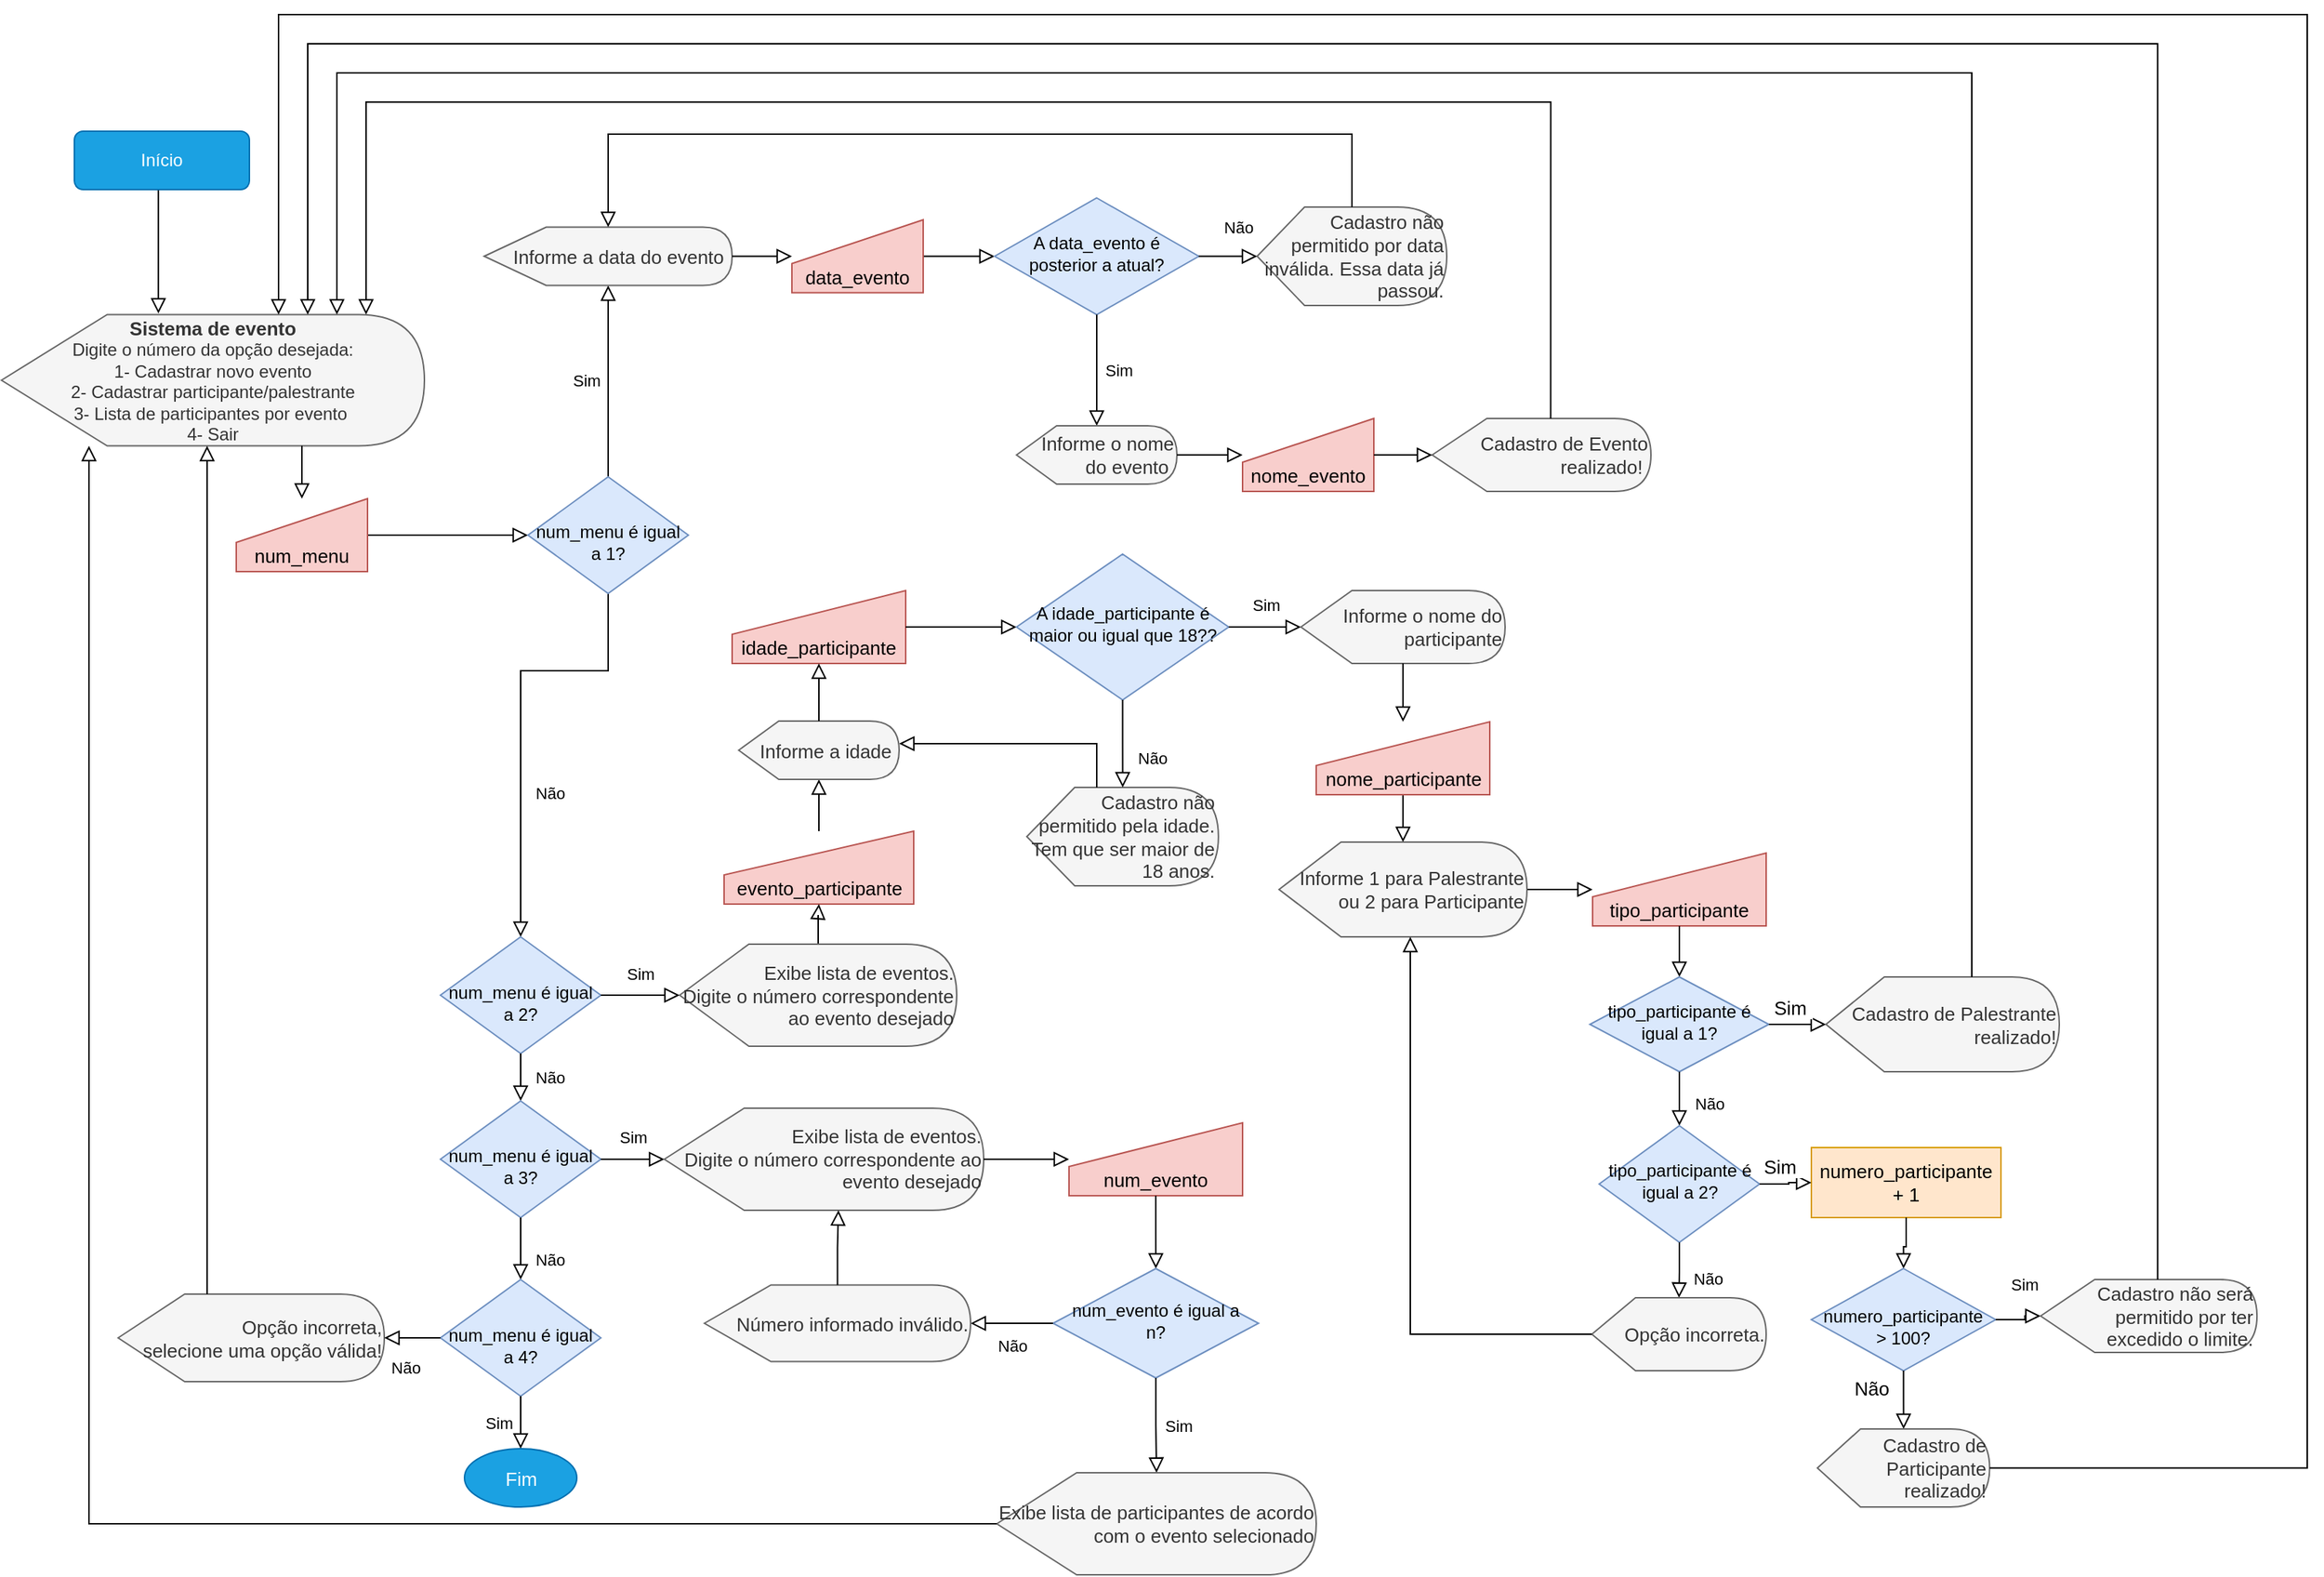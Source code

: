 <mxfile version="16.5.6" type="github">
  <diagram id="C5RBs43oDa-KdzZeNtuy" name="Page-1">
    <mxGraphModel dx="694" dy="360" grid="1" gridSize="10" guides="1" tooltips="1" connect="1" arrows="1" fold="1" page="1" pageScale="1" pageWidth="827" pageHeight="1169" math="0" shadow="0">
      <root>
        <mxCell id="WIyWlLk6GJQsqaUBKTNV-0" />
        <mxCell id="WIyWlLk6GJQsqaUBKTNV-1" parent="WIyWlLk6GJQsqaUBKTNV-0" />
        <mxCell id="WIyWlLk6GJQsqaUBKTNV-2" value="" style="rounded=0;html=1;jettySize=auto;orthogonalLoop=1;fontSize=11;endArrow=block;endFill=0;endSize=8;strokeWidth=1;shadow=0;labelBackgroundColor=none;edgeStyle=orthogonalEdgeStyle;entryX=0.371;entryY=-0.009;entryDx=0;entryDy=0;entryPerimeter=0;" parent="WIyWlLk6GJQsqaUBKTNV-1" source="WIyWlLk6GJQsqaUBKTNV-3" target="8050uvYozBo5ubYNL5DY-0" edge="1">
          <mxGeometry relative="1" as="geometry">
            <Array as="points">
              <mxPoint x="138" y="250" />
            </Array>
          </mxGeometry>
        </mxCell>
        <mxCell id="WIyWlLk6GJQsqaUBKTNV-3" value="Início" style="rounded=1;whiteSpace=wrap;html=1;fontSize=12;glass=0;strokeWidth=1;shadow=0;fillColor=#1ba1e2;strokeColor=#006EAF;fontColor=#ffffff;" parent="WIyWlLk6GJQsqaUBKTNV-1" vertex="1">
          <mxGeometry x="80" y="160" width="120" height="40" as="geometry" />
        </mxCell>
        <mxCell id="WIyWlLk6GJQsqaUBKTNV-4" value="" style="rounded=0;html=1;jettySize=auto;orthogonalLoop=1;fontSize=11;endArrow=block;endFill=0;endSize=8;strokeWidth=1;shadow=0;labelBackgroundColor=none;edgeStyle=orthogonalEdgeStyle;" parent="WIyWlLk6GJQsqaUBKTNV-1" source="8050uvYozBo5ubYNL5DY-3" target="WIyWlLk6GJQsqaUBKTNV-10" edge="1">
          <mxGeometry x="0.091" y="20" relative="1" as="geometry">
            <mxPoint as="offset" />
            <mxPoint x="531" y="642" as="sourcePoint" />
          </mxGeometry>
        </mxCell>
        <mxCell id="WIyWlLk6GJQsqaUBKTNV-8" value="Não" style="rounded=0;html=1;jettySize=auto;orthogonalLoop=1;fontSize=11;endArrow=block;endFill=0;endSize=8;strokeWidth=1;shadow=0;labelBackgroundColor=none;edgeStyle=orthogonalEdgeStyle;" parent="WIyWlLk6GJQsqaUBKTNV-1" source="WIyWlLk6GJQsqaUBKTNV-10" target="8050uvYozBo5ubYNL5DY-8" edge="1">
          <mxGeometry x="0.333" y="20" relative="1" as="geometry">
            <mxPoint as="offset" />
            <mxPoint x="379" y="562" as="targetPoint" />
            <Array as="points">
              <mxPoint x="446" y="530" />
              <mxPoint x="386" y="530" />
            </Array>
          </mxGeometry>
        </mxCell>
        <mxCell id="WIyWlLk6GJQsqaUBKTNV-9" value="Sim" style="edgeStyle=orthogonalEdgeStyle;rounded=0;html=1;jettySize=auto;orthogonalLoop=1;fontSize=11;endArrow=block;endFill=0;endSize=8;strokeWidth=1;shadow=0;labelBackgroundColor=none;" parent="WIyWlLk6GJQsqaUBKTNV-1" source="WIyWlLk6GJQsqaUBKTNV-10" target="8050uvYozBo5ubYNL5DY-7" edge="1">
          <mxGeometry x="0.008" y="15" relative="1" as="geometry">
            <mxPoint as="offset" />
            <mxPoint x="541" y="362" as="targetPoint" />
          </mxGeometry>
        </mxCell>
        <mxCell id="WIyWlLk6GJQsqaUBKTNV-10" value="&lt;br&gt;num_menu é igual a 1?" style="rhombus;whiteSpace=wrap;html=1;shadow=0;fontFamily=Helvetica;fontSize=12;align=center;strokeWidth=1;spacing=6;spacingTop=-4;fillColor=#dae8fc;strokeColor=#6c8ebf;verticalAlign=middle;" parent="WIyWlLk6GJQsqaUBKTNV-1" vertex="1">
          <mxGeometry x="391" y="397" width="110" height="80" as="geometry" />
        </mxCell>
        <mxCell id="8050uvYozBo5ubYNL5DY-0" value="&lt;b&gt;&lt;font style=&quot;font-size: 13px&quot;&gt;Sistema de evento&lt;/font&gt;&lt;/b&gt;&lt;br&gt;Digite o número da opção desejada:&lt;br&gt;1- Cadastrar novo evento&lt;br&gt;2- Cadastrar participante/palestrante&lt;br&gt;3- Lista de participantes por evento&amp;nbsp;&lt;br&gt;4- Sair" style="shape=display;whiteSpace=wrap;html=1;align=center;fillColor=#f5f5f5;fontColor=#333333;strokeColor=#666666;" vertex="1" parent="WIyWlLk6GJQsqaUBKTNV-1">
          <mxGeometry x="30" y="285.75" width="290" height="90" as="geometry" />
        </mxCell>
        <mxCell id="8050uvYozBo5ubYNL5DY-3" value="num_menu" style="shape=manualInput;whiteSpace=wrap;html=1;fontSize=13;verticalAlign=bottom;fillColor=#f8cecc;strokeColor=#b85450;" vertex="1" parent="WIyWlLk6GJQsqaUBKTNV-1">
          <mxGeometry x="191" y="412" width="90" height="50" as="geometry" />
        </mxCell>
        <mxCell id="8050uvYozBo5ubYNL5DY-5" value="" style="rounded=0;html=1;jettySize=auto;orthogonalLoop=1;fontSize=11;endArrow=block;endFill=0;endSize=8;strokeWidth=1;shadow=0;labelBackgroundColor=none;edgeStyle=orthogonalEdgeStyle;" edge="1" parent="WIyWlLk6GJQsqaUBKTNV-1" source="8050uvYozBo5ubYNL5DY-0" target="8050uvYozBo5ubYNL5DY-3">
          <mxGeometry relative="1" as="geometry">
            <mxPoint x="348.5" y="242" as="sourcePoint" />
            <mxPoint x="348.5" y="282" as="targetPoint" />
            <Array as="points">
              <mxPoint x="236" y="396" />
              <mxPoint x="236" y="396" />
            </Array>
          </mxGeometry>
        </mxCell>
        <mxCell id="8050uvYozBo5ubYNL5DY-7" value="Informe a data do evento&amp;nbsp;" style="shape=display;whiteSpace=wrap;html=1;fontSize=13;align=right;fillColor=#f5f5f5;fontColor=#333333;strokeColor=#666666;" vertex="1" parent="WIyWlLk6GJQsqaUBKTNV-1">
          <mxGeometry x="361" y="225.75" width="170" height="40" as="geometry" />
        </mxCell>
        <mxCell id="8050uvYozBo5ubYNL5DY-8" value="&lt;br&gt;num_menu é igual a 2?" style="rhombus;whiteSpace=wrap;html=1;shadow=0;fontFamily=Helvetica;fontSize=12;align=center;strokeWidth=1;spacing=6;spacingTop=-4;fillColor=#dae8fc;strokeColor=#6c8ebf;verticalAlign=middle;" vertex="1" parent="WIyWlLk6GJQsqaUBKTNV-1">
          <mxGeometry x="331" y="712.5" width="110" height="80" as="geometry" />
        </mxCell>
        <mxCell id="8050uvYozBo5ubYNL5DY-9" value="&lt;br&gt;" style="edgeStyle=orthogonalEdgeStyle;rounded=0;html=1;jettySize=auto;orthogonalLoop=1;fontSize=11;endArrow=block;endFill=0;endSize=8;strokeWidth=1;shadow=0;labelBackgroundColor=none;" edge="1" parent="WIyWlLk6GJQsqaUBKTNV-1" target="8050uvYozBo5ubYNL5DY-10" source="8050uvYozBo5ubYNL5DY-97">
          <mxGeometry x="0.008" y="15" relative="1" as="geometry">
            <mxPoint as="offset" />
            <mxPoint x="451" y="765" as="sourcePoint" />
            <mxPoint x="568.5" y="672" as="targetPoint" />
          </mxGeometry>
        </mxCell>
        <mxCell id="8050uvYozBo5ubYNL5DY-10" value="Informe a idade&amp;nbsp;" style="shape=display;whiteSpace=wrap;html=1;fontSize=13;align=right;fillColor=#f5f5f5;fontColor=#333333;strokeColor=#666666;" vertex="1" parent="WIyWlLk6GJQsqaUBKTNV-1">
          <mxGeometry x="535.5" y="564.5" width="110" height="40" as="geometry" />
        </mxCell>
        <mxCell id="8050uvYozBo5ubYNL5DY-11" value="Não" style="rounded=0;html=1;jettySize=auto;orthogonalLoop=1;fontSize=11;endArrow=block;endFill=0;endSize=8;strokeWidth=1;shadow=0;labelBackgroundColor=none;edgeStyle=orthogonalEdgeStyle;" edge="1" parent="WIyWlLk6GJQsqaUBKTNV-1" target="8050uvYozBo5ubYNL5DY-12" source="8050uvYozBo5ubYNL5DY-8">
          <mxGeometry x="0.333" y="20" relative="1" as="geometry">
            <mxPoint as="offset" />
            <mxPoint x="378.5" y="642" as="sourcePoint" />
            <mxPoint x="379" y="712" as="targetPoint" />
          </mxGeometry>
        </mxCell>
        <mxCell id="8050uvYozBo5ubYNL5DY-12" value="&lt;br&gt;num_menu é igual a 3?" style="rhombus;whiteSpace=wrap;html=1;shadow=0;fontFamily=Helvetica;fontSize=12;align=center;strokeWidth=1;spacing=6;spacingTop=-4;fillColor=#dae8fc;strokeColor=#6c8ebf;verticalAlign=middle;" vertex="1" parent="WIyWlLk6GJQsqaUBKTNV-1">
          <mxGeometry x="331" y="825" width="110" height="80" as="geometry" />
        </mxCell>
        <mxCell id="8050uvYozBo5ubYNL5DY-13" value="Sim" style="edgeStyle=orthogonalEdgeStyle;rounded=0;html=1;jettySize=auto;orthogonalLoop=1;fontSize=11;endArrow=block;endFill=0;endSize=8;strokeWidth=1;shadow=0;labelBackgroundColor=none;" edge="1" parent="WIyWlLk6GJQsqaUBKTNV-1" target="8050uvYozBo5ubYNL5DY-14" source="8050uvYozBo5ubYNL5DY-12">
          <mxGeometry x="0.008" y="15" relative="1" as="geometry">
            <mxPoint as="offset" />
            <mxPoint x="433.5" y="752" as="sourcePoint" />
            <mxPoint x="568.5" y="822" as="targetPoint" />
          </mxGeometry>
        </mxCell>
        <mxCell id="8050uvYozBo5ubYNL5DY-14" value="Exibe lista de eventos.&lt;br&gt;Digite o número correspondente ao evento desejado" style="shape=display;whiteSpace=wrap;html=1;fontSize=13;align=right;fillColor=#f5f5f5;fontColor=#333333;strokeColor=#666666;" vertex="1" parent="WIyWlLk6GJQsqaUBKTNV-1">
          <mxGeometry x="484.5" y="830" width="219" height="70" as="geometry" />
        </mxCell>
        <mxCell id="8050uvYozBo5ubYNL5DY-16" value="Não" style="rounded=0;html=1;jettySize=auto;orthogonalLoop=1;fontSize=11;endArrow=block;endFill=0;endSize=8;strokeWidth=1;shadow=0;labelBackgroundColor=none;edgeStyle=orthogonalEdgeStyle;" edge="1" parent="WIyWlLk6GJQsqaUBKTNV-1" target="8050uvYozBo5ubYNL5DY-17" source="8050uvYozBo5ubYNL5DY-12">
          <mxGeometry x="0.333" y="20" relative="1" as="geometry">
            <mxPoint as="offset" />
            <mxPoint x="378.5" y="792" as="sourcePoint" />
            <mxPoint x="379" y="862" as="targetPoint" />
          </mxGeometry>
        </mxCell>
        <mxCell id="8050uvYozBo5ubYNL5DY-17" value="&lt;br&gt;num_menu é igual a 4?" style="rhombus;whiteSpace=wrap;html=1;shadow=0;fontFamily=Helvetica;fontSize=12;align=center;strokeWidth=1;spacing=6;spacingTop=-4;fillColor=#dae8fc;strokeColor=#6c8ebf;verticalAlign=middle;" vertex="1" parent="WIyWlLk6GJQsqaUBKTNV-1">
          <mxGeometry x="331" y="947.5" width="110" height="80" as="geometry" />
        </mxCell>
        <mxCell id="8050uvYozBo5ubYNL5DY-18" value="Opção incorreta, &lt;br&gt;selecione uma opção válida!" style="shape=display;whiteSpace=wrap;html=1;fontSize=13;align=right;verticalAlign=middle;fillColor=#f5f5f5;strokeColor=#666666;fontColor=#333333;" vertex="1" parent="WIyWlLk6GJQsqaUBKTNV-1">
          <mxGeometry x="110" y="957.5" width="182.5" height="60" as="geometry" />
        </mxCell>
        <mxCell id="8050uvYozBo5ubYNL5DY-19" value="Não" style="rounded=0;html=1;jettySize=auto;orthogonalLoop=1;fontSize=11;endArrow=block;endFill=0;endSize=8;strokeWidth=1;shadow=0;labelBackgroundColor=none;edgeStyle=orthogonalEdgeStyle;" edge="1" parent="WIyWlLk6GJQsqaUBKTNV-1" source="8050uvYozBo5ubYNL5DY-17" target="8050uvYozBo5ubYNL5DY-18">
          <mxGeometry x="0.333" y="20" relative="1" as="geometry">
            <mxPoint as="offset" />
            <mxPoint x="388.5" y="802" as="sourcePoint" />
            <mxPoint x="388.5" y="872" as="targetPoint" />
          </mxGeometry>
        </mxCell>
        <mxCell id="8050uvYozBo5ubYNL5DY-20" value="" style="rounded=0;html=1;jettySize=auto;orthogonalLoop=1;fontSize=11;endArrow=block;endFill=0;endSize=8;strokeWidth=1;shadow=0;labelBackgroundColor=none;edgeStyle=orthogonalEdgeStyle;" edge="1" parent="WIyWlLk6GJQsqaUBKTNV-1" source="8050uvYozBo5ubYNL5DY-18" target="8050uvYozBo5ubYNL5DY-0">
          <mxGeometry relative="1" as="geometry">
            <mxPoint x="273.48" y="467" as="sourcePoint" />
            <mxPoint x="226.04" y="532" as="targetPoint" />
            <Array as="points">
              <mxPoint x="171" y="930" />
              <mxPoint x="171" y="930" />
            </Array>
          </mxGeometry>
        </mxCell>
        <mxCell id="8050uvYozBo5ubYNL5DY-21" value="Sim" style="edgeStyle=orthogonalEdgeStyle;rounded=0;html=1;jettySize=auto;orthogonalLoop=1;fontSize=11;endArrow=block;endFill=0;endSize=8;strokeWidth=1;shadow=0;labelBackgroundColor=none;" edge="1" parent="WIyWlLk6GJQsqaUBKTNV-1" source="8050uvYozBo5ubYNL5DY-17" target="8050uvYozBo5ubYNL5DY-15">
          <mxGeometry x="0.008" y="15" relative="1" as="geometry">
            <mxPoint as="offset" />
            <mxPoint x="443.5" y="762" as="sourcePoint" />
            <mxPoint x="551" y="817.04" as="targetPoint" />
          </mxGeometry>
        </mxCell>
        <mxCell id="8050uvYozBo5ubYNL5DY-22" value="" style="rounded=0;html=1;jettySize=auto;orthogonalLoop=1;fontSize=11;endArrow=block;endFill=0;endSize=8;strokeWidth=1;shadow=0;labelBackgroundColor=none;edgeStyle=orthogonalEdgeStyle;" edge="1" parent="WIyWlLk6GJQsqaUBKTNV-1" source="8050uvYozBo5ubYNL5DY-24" target="8050uvYozBo5ubYNL5DY-23">
          <mxGeometry x="0.091" y="20" relative="1" as="geometry">
            <mxPoint as="offset" />
            <mxPoint x="1039.5" y="402" as="sourcePoint" />
          </mxGeometry>
        </mxCell>
        <mxCell id="8050uvYozBo5ubYNL5DY-23" value="A data_evento é posterior a atual?" style="rhombus;whiteSpace=wrap;html=1;shadow=0;fontFamily=Helvetica;fontSize=12;align=center;strokeWidth=1;spacing=6;spacingTop=-4;fillColor=#dae8fc;strokeColor=#6c8ebf;verticalAlign=middle;" vertex="1" parent="WIyWlLk6GJQsqaUBKTNV-1">
          <mxGeometry x="711" y="205.75" width="140" height="80" as="geometry" />
        </mxCell>
        <mxCell id="8050uvYozBo5ubYNL5DY-24" value="data_evento" style="shape=manualInput;whiteSpace=wrap;html=1;fontSize=13;verticalAlign=bottom;fillColor=#f8cecc;strokeColor=#b85450;" vertex="1" parent="WIyWlLk6GJQsqaUBKTNV-1">
          <mxGeometry x="572" y="220.75" width="90" height="50" as="geometry" />
        </mxCell>
        <mxCell id="8050uvYozBo5ubYNL5DY-25" value="" style="rounded=0;html=1;jettySize=auto;orthogonalLoop=1;fontSize=11;endArrow=block;endFill=0;endSize=8;strokeWidth=1;shadow=0;labelBackgroundColor=none;edgeStyle=orthogonalEdgeStyle;" edge="1" parent="WIyWlLk6GJQsqaUBKTNV-1" target="8050uvYozBo5ubYNL5DY-24" source="8050uvYozBo5ubYNL5DY-7">
          <mxGeometry relative="1" as="geometry">
            <mxPoint x="621" y="227" as="sourcePoint" />
            <mxPoint x="857" y="42" as="targetPoint" />
          </mxGeometry>
        </mxCell>
        <mxCell id="8050uvYozBo5ubYNL5DY-28" value="Cadastro não permitido por data inválida. Essa data já passou." style="shape=display;whiteSpace=wrap;html=1;fontSize=13;align=right;fillColor=#f5f5f5;fontColor=#333333;strokeColor=#666666;" vertex="1" parent="WIyWlLk6GJQsqaUBKTNV-1">
          <mxGeometry x="891" y="212" width="130" height="67.5" as="geometry" />
        </mxCell>
        <mxCell id="8050uvYozBo5ubYNL5DY-29" value="Não" style="rounded=0;html=1;jettySize=auto;orthogonalLoop=1;fontSize=11;endArrow=block;endFill=0;endSize=8;strokeWidth=1;shadow=0;labelBackgroundColor=none;edgeStyle=orthogonalEdgeStyle;" edge="1" parent="WIyWlLk6GJQsqaUBKTNV-1" source="8050uvYozBo5ubYNL5DY-23" target="8050uvYozBo5ubYNL5DY-28">
          <mxGeometry x="0.333" y="20" relative="1" as="geometry">
            <mxPoint as="offset" />
            <mxPoint x="679.5" y="287" as="sourcePoint" />
            <mxPoint x="679.5" y="357" as="targetPoint" />
          </mxGeometry>
        </mxCell>
        <mxCell id="8050uvYozBo5ubYNL5DY-30" value="" style="rounded=0;html=1;jettySize=auto;orthogonalLoop=1;fontSize=11;endArrow=block;endFill=0;endSize=8;strokeWidth=1;shadow=0;labelBackgroundColor=none;edgeStyle=orthogonalEdgeStyle;" edge="1" parent="WIyWlLk6GJQsqaUBKTNV-1" source="8050uvYozBo5ubYNL5DY-28" target="8050uvYozBo5ubYNL5DY-7">
          <mxGeometry x="0.091" y="20" relative="1" as="geometry">
            <mxPoint as="offset" />
            <mxPoint x="651" y="237" as="sourcePoint" />
            <mxPoint x="701" y="237" as="targetPoint" />
            <Array as="points">
              <mxPoint x="956" y="162" />
              <mxPoint x="446" y="162" />
            </Array>
          </mxGeometry>
        </mxCell>
        <mxCell id="8050uvYozBo5ubYNL5DY-31" value="Sim" style="edgeStyle=orthogonalEdgeStyle;rounded=0;html=1;jettySize=auto;orthogonalLoop=1;fontSize=11;endArrow=block;endFill=0;endSize=8;strokeWidth=1;shadow=0;labelBackgroundColor=none;" edge="1" parent="WIyWlLk6GJQsqaUBKTNV-1" target="8050uvYozBo5ubYNL5DY-32" source="8050uvYozBo5ubYNL5DY-23">
          <mxGeometry x="0.008" y="15" relative="1" as="geometry">
            <mxPoint as="offset" />
            <mxPoint x="601" y="332" as="sourcePoint" />
            <mxPoint x="706" y="402" as="targetPoint" />
          </mxGeometry>
        </mxCell>
        <mxCell id="8050uvYozBo5ubYNL5DY-32" value="Informe o nome do evento&amp;nbsp;" style="shape=display;whiteSpace=wrap;html=1;fontSize=13;align=right;fillColor=#f5f5f5;fontColor=#333333;strokeColor=#666666;" vertex="1" parent="WIyWlLk6GJQsqaUBKTNV-1">
          <mxGeometry x="726" y="362" width="110" height="40" as="geometry" />
        </mxCell>
        <mxCell id="8050uvYozBo5ubYNL5DY-33" value="nome_evento" style="shape=manualInput;whiteSpace=wrap;html=1;fontSize=13;verticalAlign=bottom;fillColor=#f8cecc;strokeColor=#b85450;" vertex="1" parent="WIyWlLk6GJQsqaUBKTNV-1">
          <mxGeometry x="881" y="357" width="90" height="50" as="geometry" />
        </mxCell>
        <mxCell id="8050uvYozBo5ubYNL5DY-34" value="" style="rounded=0;html=1;jettySize=auto;orthogonalLoop=1;fontSize=11;endArrow=block;endFill=0;endSize=8;strokeWidth=1;shadow=0;labelBackgroundColor=none;edgeStyle=orthogonalEdgeStyle;" edge="1" parent="WIyWlLk6GJQsqaUBKTNV-1" target="8050uvYozBo5ubYNL5DY-33" source="8050uvYozBo5ubYNL5DY-32">
          <mxGeometry relative="1" as="geometry">
            <mxPoint x="816" y="332" as="sourcePoint" />
            <mxPoint x="1179.5" y="147" as="targetPoint" />
          </mxGeometry>
        </mxCell>
        <mxCell id="8050uvYozBo5ubYNL5DY-35" value="Cadastro de Evento realizado!&amp;nbsp;" style="shape=display;whiteSpace=wrap;html=1;fontSize=13;align=right;fillColor=#f5f5f5;fontColor=#333333;strokeColor=#666666;" vertex="1" parent="WIyWlLk6GJQsqaUBKTNV-1">
          <mxGeometry x="1011" y="357" width="150" height="50" as="geometry" />
        </mxCell>
        <mxCell id="8050uvYozBo5ubYNL5DY-36" value="" style="rounded=0;html=1;jettySize=auto;orthogonalLoop=1;fontSize=11;endArrow=block;endFill=0;endSize=8;strokeWidth=1;shadow=0;labelBackgroundColor=none;edgeStyle=orthogonalEdgeStyle;" edge="1" parent="WIyWlLk6GJQsqaUBKTNV-1" source="8050uvYozBo5ubYNL5DY-33" target="8050uvYozBo5ubYNL5DY-35">
          <mxGeometry relative="1" as="geometry">
            <mxPoint x="826" y="342" as="sourcePoint" />
            <mxPoint x="883.5" y="342" as="targetPoint" />
          </mxGeometry>
        </mxCell>
        <mxCell id="8050uvYozBo5ubYNL5DY-38" value="" style="rounded=0;html=1;jettySize=auto;orthogonalLoop=1;fontSize=11;endArrow=block;endFill=0;endSize=8;strokeWidth=1;shadow=0;labelBackgroundColor=none;edgeStyle=orthogonalEdgeStyle;exitX=0;exitY=0;exitDx=81.25;exitDy=0;exitPerimeter=0;" edge="1" parent="WIyWlLk6GJQsqaUBKTNV-1" source="8050uvYozBo5ubYNL5DY-35" target="8050uvYozBo5ubYNL5DY-0">
          <mxGeometry x="0.091" y="20" relative="1" as="geometry">
            <mxPoint as="offset" />
            <mxPoint x="966.04" y="203.25" as="sourcePoint" />
            <mxPoint x="419" y="217" as="targetPoint" />
            <Array as="points">
              <mxPoint x="1092" y="140" />
              <mxPoint x="280" y="140" />
            </Array>
          </mxGeometry>
        </mxCell>
        <mxCell id="8050uvYozBo5ubYNL5DY-39" value="idade_participante" style="shape=manualInput;whiteSpace=wrap;html=1;fontSize=13;verticalAlign=bottom;fillColor=#f8cecc;strokeColor=#b85450;" vertex="1" parent="WIyWlLk6GJQsqaUBKTNV-1">
          <mxGeometry x="531" y="475" width="119" height="50" as="geometry" />
        </mxCell>
        <mxCell id="8050uvYozBo5ubYNL5DY-40" value="" style="rounded=0;html=1;jettySize=auto;orthogonalLoop=1;fontSize=11;endArrow=block;endFill=0;endSize=8;strokeWidth=1;shadow=0;labelBackgroundColor=none;edgeStyle=orthogonalEdgeStyle;" edge="1" parent="WIyWlLk6GJQsqaUBKTNV-1" target="8050uvYozBo5ubYNL5DY-39" source="8050uvYozBo5ubYNL5DY-10">
          <mxGeometry relative="1" as="geometry">
            <mxPoint x="541" y="495" as="sourcePoint" />
            <mxPoint x="867" y="291.25" as="targetPoint" />
          </mxGeometry>
        </mxCell>
        <mxCell id="8050uvYozBo5ubYNL5DY-41" value="" style="rounded=0;html=1;jettySize=auto;orthogonalLoop=1;fontSize=11;endArrow=block;endFill=0;endSize=8;strokeWidth=1;shadow=0;labelBackgroundColor=none;edgeStyle=orthogonalEdgeStyle;" edge="1" parent="WIyWlLk6GJQsqaUBKTNV-1" target="8050uvYozBo5ubYNL5DY-42" source="8050uvYozBo5ubYNL5DY-39">
          <mxGeometry x="0.091" y="20" relative="1" as="geometry">
            <mxPoint as="offset" />
            <mxPoint x="676.5" y="502" as="sourcePoint" />
          </mxGeometry>
        </mxCell>
        <mxCell id="8050uvYozBo5ubYNL5DY-42" value="A idade_participante é maior ou igual que 18??" style="rhombus;whiteSpace=wrap;html=1;shadow=0;fontFamily=Helvetica;fontSize=12;align=center;strokeWidth=1;spacing=6;spacingTop=-4;fillColor=#dae8fc;strokeColor=#6c8ebf;verticalAlign=middle;" vertex="1" parent="WIyWlLk6GJQsqaUBKTNV-1">
          <mxGeometry x="726" y="450" width="145.5" height="100" as="geometry" />
        </mxCell>
        <mxCell id="8050uvYozBo5ubYNL5DY-43" value="Cadastro não permitido pela idade. Tem que ser maior de 18 anos." style="shape=display;whiteSpace=wrap;html=1;fontSize=13;align=right;fillColor=#f5f5f5;fontColor=#333333;strokeColor=#666666;" vertex="1" parent="WIyWlLk6GJQsqaUBKTNV-1">
          <mxGeometry x="733.06" y="610" width="131.38" height="67.5" as="geometry" />
        </mxCell>
        <mxCell id="8050uvYozBo5ubYNL5DY-44" value="Não" style="rounded=0;html=1;jettySize=auto;orthogonalLoop=1;fontSize=11;endArrow=block;endFill=0;endSize=8;strokeWidth=1;shadow=0;labelBackgroundColor=none;edgeStyle=orthogonalEdgeStyle;" edge="1" parent="WIyWlLk6GJQsqaUBKTNV-1" target="8050uvYozBo5ubYNL5DY-43" source="8050uvYozBo5ubYNL5DY-42">
          <mxGeometry x="0.333" y="20" relative="1" as="geometry">
            <mxPoint as="offset" />
            <mxPoint x="710.843" y="603.84" as="sourcePoint" />
            <mxPoint x="539.5" y="715" as="targetPoint" />
          </mxGeometry>
        </mxCell>
        <mxCell id="8050uvYozBo5ubYNL5DY-46" value="Sim" style="edgeStyle=orthogonalEdgeStyle;rounded=0;html=1;jettySize=auto;orthogonalLoop=1;fontSize=11;endArrow=block;endFill=0;endSize=8;strokeWidth=1;shadow=0;labelBackgroundColor=none;" edge="1" parent="WIyWlLk6GJQsqaUBKTNV-1" target="8050uvYozBo5ubYNL5DY-47" source="8050uvYozBo5ubYNL5DY-42">
          <mxGeometry x="0.008" y="15" relative="1" as="geometry">
            <mxPoint as="offset" />
            <mxPoint x="1026" y="450" as="sourcePoint" />
            <mxPoint x="951" y="566.25" as="targetPoint" />
          </mxGeometry>
        </mxCell>
        <mxCell id="8050uvYozBo5ubYNL5DY-47" value="Informe o nome do participante" style="shape=display;whiteSpace=wrap;html=1;fontSize=13;align=right;fillColor=#f5f5f5;fontColor=#333333;strokeColor=#666666;" vertex="1" parent="WIyWlLk6GJQsqaUBKTNV-1">
          <mxGeometry x="921" y="475" width="140" height="50" as="geometry" />
        </mxCell>
        <mxCell id="8050uvYozBo5ubYNL5DY-48" value="tipo_participante" style="shape=manualInput;whiteSpace=wrap;html=1;fontSize=13;verticalAlign=bottom;fillColor=#f8cecc;strokeColor=#b85450;" vertex="1" parent="WIyWlLk6GJQsqaUBKTNV-1">
          <mxGeometry x="1121" y="655" width="119" height="50" as="geometry" />
        </mxCell>
        <mxCell id="8050uvYozBo5ubYNL5DY-51" value="" style="rounded=0;html=1;jettySize=auto;orthogonalLoop=1;fontSize=11;endArrow=block;endFill=0;endSize=8;strokeWidth=1;shadow=0;labelBackgroundColor=none;edgeStyle=orthogonalEdgeStyle;" edge="1" parent="WIyWlLk6GJQsqaUBKTNV-1" source="8050uvYozBo5ubYNL5DY-59" target="8050uvYozBo5ubYNL5DY-48">
          <mxGeometry relative="1" as="geometry">
            <mxPoint x="627" y="580" as="sourcePoint" />
            <mxPoint x="627" y="535" as="targetPoint" />
          </mxGeometry>
        </mxCell>
        <mxCell id="8050uvYozBo5ubYNL5DY-52" value="numero_participante + 1" style="rounded=0;whiteSpace=wrap;html=1;fontSize=13;fillColor=#ffe6cc;strokeColor=#d79b00;" vertex="1" parent="WIyWlLk6GJQsqaUBKTNV-1">
          <mxGeometry x="1271" y="857" width="130" height="48" as="geometry" />
        </mxCell>
        <mxCell id="8050uvYozBo5ubYNL5DY-56" value="" style="rounded=0;html=1;jettySize=auto;orthogonalLoop=1;fontSize=11;endArrow=block;endFill=0;endSize=8;strokeWidth=1;shadow=0;labelBackgroundColor=none;edgeStyle=orthogonalEdgeStyle;" edge="1" parent="WIyWlLk6GJQsqaUBKTNV-1" target="8050uvYozBo5ubYNL5DY-57" source="8050uvYozBo5ubYNL5DY-48">
          <mxGeometry x="0.091" y="20" relative="1" as="geometry">
            <mxPoint as="offset" />
            <mxPoint x="908" y="695" as="sourcePoint" />
          </mxGeometry>
        </mxCell>
        <mxCell id="8050uvYozBo5ubYNL5DY-57" value="tipo_participante é igual a 1?" style="rhombus;whiteSpace=wrap;html=1;shadow=0;fontFamily=Helvetica;fontSize=12;align=center;strokeWidth=1;spacing=6;spacingTop=-4;fillColor=#dae8fc;strokeColor=#6c8ebf;verticalAlign=middle;" vertex="1" parent="WIyWlLk6GJQsqaUBKTNV-1">
          <mxGeometry x="1119.13" y="740" width="122.75" height="65" as="geometry" />
        </mxCell>
        <mxCell id="8050uvYozBo5ubYNL5DY-58" value="" style="edgeStyle=orthogonalEdgeStyle;rounded=0;html=1;jettySize=auto;orthogonalLoop=1;fontSize=11;endArrow=block;endFill=0;endSize=8;strokeWidth=1;shadow=0;labelBackgroundColor=none;" edge="1" parent="WIyWlLk6GJQsqaUBKTNV-1" target="8050uvYozBo5ubYNL5DY-59" source="8050uvYozBo5ubYNL5DY-60">
          <mxGeometry x="0.336" y="-20" relative="1" as="geometry">
            <mxPoint as="offset" />
            <mxPoint x="1111" y="560" as="sourcePoint" />
            <mxPoint x="1190.5" y="626.25" as="targetPoint" />
          </mxGeometry>
        </mxCell>
        <mxCell id="8050uvYozBo5ubYNL5DY-59" value="Informe 1 para Palestrante ou 2 para Participante" style="shape=display;whiteSpace=wrap;html=1;fontSize=13;align=right;fillColor=#f5f5f5;fontColor=#333333;strokeColor=#666666;" vertex="1" parent="WIyWlLk6GJQsqaUBKTNV-1">
          <mxGeometry x="906" y="647.5" width="170" height="65" as="geometry" />
        </mxCell>
        <mxCell id="8050uvYozBo5ubYNL5DY-60" value="nome_participante" style="shape=manualInput;whiteSpace=wrap;html=1;fontSize=13;verticalAlign=bottom;fillColor=#f8cecc;strokeColor=#b85450;" vertex="1" parent="WIyWlLk6GJQsqaUBKTNV-1">
          <mxGeometry x="931.5" y="565" width="119" height="50" as="geometry" />
        </mxCell>
        <mxCell id="8050uvYozBo5ubYNL5DY-61" value="" style="rounded=0;html=1;jettySize=auto;orthogonalLoop=1;fontSize=11;endArrow=block;endFill=0;endSize=8;strokeWidth=1;shadow=0;labelBackgroundColor=none;edgeStyle=orthogonalEdgeStyle;" edge="1" parent="WIyWlLk6GJQsqaUBKTNV-1" target="8050uvYozBo5ubYNL5DY-60" source="8050uvYozBo5ubYNL5DY-47">
          <mxGeometry relative="1" as="geometry">
            <mxPoint x="920.13" y="677.5" as="sourcePoint" />
            <mxPoint x="506.13" y="687.5" as="targetPoint" />
          </mxGeometry>
        </mxCell>
        <mxCell id="8050uvYozBo5ubYNL5DY-62" value="" style="rounded=0;html=1;jettySize=auto;orthogonalLoop=1;fontSize=11;endArrow=block;endFill=0;endSize=8;strokeWidth=1;shadow=0;labelBackgroundColor=none;edgeStyle=orthogonalEdgeStyle;" edge="1" parent="WIyWlLk6GJQsqaUBKTNV-1" source="8050uvYozBo5ubYNL5DY-57" target="8050uvYozBo5ubYNL5DY-77">
          <mxGeometry x="0.091" y="20" relative="1" as="geometry">
            <mxPoint as="offset" />
            <mxPoint x="1200.52" y="700" as="sourcePoint" />
            <mxPoint x="1431" y="780" as="targetPoint" />
          </mxGeometry>
        </mxCell>
        <mxCell id="8050uvYozBo5ubYNL5DY-63" value="Sim&amp;nbsp;" style="edgeLabel;html=1;align=center;verticalAlign=middle;resizable=0;points=[];fontSize=13;" vertex="1" connectable="0" parent="8050uvYozBo5ubYNL5DY-62">
          <mxGeometry x="0.082" y="2" relative="1" as="geometry">
            <mxPoint x="-4" y="-10" as="offset" />
          </mxGeometry>
        </mxCell>
        <mxCell id="8050uvYozBo5ubYNL5DY-64" value="Não" style="rounded=0;html=1;jettySize=auto;orthogonalLoop=1;fontSize=11;endArrow=block;endFill=0;endSize=8;strokeWidth=1;shadow=0;labelBackgroundColor=none;edgeStyle=orthogonalEdgeStyle;" edge="1" parent="WIyWlLk6GJQsqaUBKTNV-1" target="8050uvYozBo5ubYNL5DY-65" source="8050uvYozBo5ubYNL5DY-57">
          <mxGeometry x="0.333" y="20" relative="1" as="geometry">
            <mxPoint as="offset" />
            <mxPoint x="876" y="775" as="sourcePoint" />
            <mxPoint x="809" y="857" as="targetPoint" />
          </mxGeometry>
        </mxCell>
        <mxCell id="8050uvYozBo5ubYNL5DY-65" value="tipo_participante é igual a 2?" style="rhombus;whiteSpace=wrap;html=1;shadow=0;fontFamily=Helvetica;fontSize=12;align=center;strokeWidth=1;spacing=6;spacingTop=-4;fillColor=#dae8fc;strokeColor=#6c8ebf;verticalAlign=middle;" vertex="1" parent="WIyWlLk6GJQsqaUBKTNV-1">
          <mxGeometry x="1125.5" y="842" width="110" height="80" as="geometry" />
        </mxCell>
        <mxCell id="8050uvYozBo5ubYNL5DY-68" value="Não" style="rounded=0;html=1;jettySize=auto;orthogonalLoop=1;fontSize=11;endArrow=block;endFill=0;endSize=8;strokeWidth=1;shadow=0;labelBackgroundColor=none;edgeStyle=orthogonalEdgeStyle;" edge="1" parent="WIyWlLk6GJQsqaUBKTNV-1" target="8050uvYozBo5ubYNL5DY-70" source="8050uvYozBo5ubYNL5DY-65">
          <mxGeometry x="0.333" y="20" relative="1" as="geometry">
            <mxPoint as="offset" />
            <mxPoint x="1011" y="1009.997" as="sourcePoint" />
            <mxPoint x="1011" y="1040" as="targetPoint" />
          </mxGeometry>
        </mxCell>
        <mxCell id="8050uvYozBo5ubYNL5DY-70" value="Opção incorreta." style="shape=display;whiteSpace=wrap;html=1;fontSize=13;align=right;fillColor=#f5f5f5;fontColor=#333333;strokeColor=#666666;" vertex="1" parent="WIyWlLk6GJQsqaUBKTNV-1">
          <mxGeometry x="1120.5" y="960" width="119.5" height="50" as="geometry" />
        </mxCell>
        <mxCell id="8050uvYozBo5ubYNL5DY-71" value="" style="rounded=0;html=1;jettySize=auto;orthogonalLoop=1;fontSize=11;endArrow=block;endFill=0;endSize=8;strokeWidth=1;shadow=0;labelBackgroundColor=none;edgeStyle=orthogonalEdgeStyle;entryX=0;entryY=0;entryDx=90;entryDy=65;entryPerimeter=0;" edge="1" parent="WIyWlLk6GJQsqaUBKTNV-1" source="8050uvYozBo5ubYNL5DY-70" target="8050uvYozBo5ubYNL5DY-59">
          <mxGeometry relative="1" as="geometry">
            <mxPoint x="1106" y="690" as="sourcePoint" />
            <mxPoint x="1151" y="690" as="targetPoint" />
            <Array as="points">
              <mxPoint x="996" y="985" />
            </Array>
          </mxGeometry>
        </mxCell>
        <mxCell id="8050uvYozBo5ubYNL5DY-73" value="" style="rounded=0;html=1;jettySize=auto;orthogonalLoop=1;fontSize=11;endArrow=block;endFill=0;endSize=8;strokeWidth=1;shadow=0;labelBackgroundColor=none;edgeStyle=orthogonalEdgeStyle;" edge="1" parent="WIyWlLk6GJQsqaUBKTNV-1" source="8050uvYozBo5ubYNL5DY-65" target="8050uvYozBo5ubYNL5DY-52">
          <mxGeometry x="0.091" y="20" relative="1" as="geometry">
            <mxPoint as="offset" />
            <mxPoint x="1272.88" y="873.5" as="sourcePoint" />
            <mxPoint x="1322" y="873.5" as="targetPoint" />
          </mxGeometry>
        </mxCell>
        <mxCell id="8050uvYozBo5ubYNL5DY-74" value="Sim&amp;nbsp;" style="edgeLabel;html=1;align=center;verticalAlign=middle;resizable=0;points=[];fontSize=13;" vertex="1" connectable="0" parent="8050uvYozBo5ubYNL5DY-73">
          <mxGeometry x="0.082" y="2" relative="1" as="geometry">
            <mxPoint x="-4" y="-10" as="offset" />
          </mxGeometry>
        </mxCell>
        <mxCell id="8050uvYozBo5ubYNL5DY-77" value="Cadastro de Palestrante realizado!" style="shape=display;whiteSpace=wrap;html=1;fontSize=13;align=right;fillColor=#f5f5f5;fontColor=#333333;strokeColor=#666666;" vertex="1" parent="WIyWlLk6GJQsqaUBKTNV-1">
          <mxGeometry x="1281" y="740" width="160" height="65" as="geometry" />
        </mxCell>
        <mxCell id="8050uvYozBo5ubYNL5DY-78" value="" style="rounded=0;html=1;jettySize=auto;orthogonalLoop=1;fontSize=11;endArrow=block;endFill=0;endSize=8;strokeWidth=1;shadow=0;labelBackgroundColor=none;edgeStyle=orthogonalEdgeStyle;" edge="1" parent="WIyWlLk6GJQsqaUBKTNV-1" source="8050uvYozBo5ubYNL5DY-77" target="8050uvYozBo5ubYNL5DY-0">
          <mxGeometry x="0.091" y="20" relative="1" as="geometry">
            <mxPoint as="offset" />
            <mxPoint x="1102.25" y="337" as="sourcePoint" />
            <mxPoint x="351" y="252" as="targetPoint" />
            <Array as="points">
              <mxPoint x="1381" y="120" />
              <mxPoint x="260" y="120" />
            </Array>
          </mxGeometry>
        </mxCell>
        <mxCell id="8050uvYozBo5ubYNL5DY-81" value="" style="rounded=0;html=1;jettySize=auto;orthogonalLoop=1;fontSize=11;endArrow=block;endFill=0;endSize=8;strokeWidth=1;shadow=0;labelBackgroundColor=none;edgeStyle=orthogonalEdgeStyle;" edge="1" parent="WIyWlLk6GJQsqaUBKTNV-1" target="8050uvYozBo5ubYNL5DY-82" source="8050uvYozBo5ubYNL5DY-52">
          <mxGeometry x="0.091" y="20" relative="1" as="geometry">
            <mxPoint as="offset" />
            <mxPoint x="1572.39" y="800" as="sourcePoint" />
          </mxGeometry>
        </mxCell>
        <mxCell id="8050uvYozBo5ubYNL5DY-82" value="&lt;br&gt;numero_participante &amp;gt; 100?" style="rhombus;whiteSpace=wrap;html=1;shadow=0;fontFamily=Helvetica;fontSize=12;align=center;strokeWidth=1;spacing=6;spacingTop=-4;fillColor=#dae8fc;strokeColor=#6c8ebf;verticalAlign=middle;" vertex="1" parent="WIyWlLk6GJQsqaUBKTNV-1">
          <mxGeometry x="1271" y="940" width="126.38" height="70" as="geometry" />
        </mxCell>
        <mxCell id="8050uvYozBo5ubYNL5DY-83" value="Sim" style="rounded=0;html=1;jettySize=auto;orthogonalLoop=1;fontSize=11;endArrow=block;endFill=0;endSize=8;strokeWidth=1;shadow=0;labelBackgroundColor=none;edgeStyle=orthogonalEdgeStyle;" edge="1" parent="WIyWlLk6GJQsqaUBKTNV-1" target="8050uvYozBo5ubYNL5DY-84" source="8050uvYozBo5ubYNL5DY-82">
          <mxGeometry x="0.355" y="22" relative="1" as="geometry">
            <mxPoint as="offset" />
            <mxPoint x="1571" y="889.996" as="sourcePoint" />
            <mxPoint x="1480.06" y="973.54" as="targetPoint" />
          </mxGeometry>
        </mxCell>
        <mxCell id="8050uvYozBo5ubYNL5DY-84" value="Cadastro não será permitido por ter excedido o limite." style="shape=display;whiteSpace=wrap;html=1;fontSize=13;align=right;fillColor=#f5f5f5;fontColor=#333333;strokeColor=#666666;" vertex="1" parent="WIyWlLk6GJQsqaUBKTNV-1">
          <mxGeometry x="1428.19" y="947.5" width="148.37" height="50" as="geometry" />
        </mxCell>
        <mxCell id="8050uvYozBo5ubYNL5DY-85" value="" style="rounded=0;html=1;jettySize=auto;orthogonalLoop=1;fontSize=11;endArrow=block;endFill=0;endSize=8;strokeWidth=1;shadow=0;labelBackgroundColor=none;edgeStyle=orthogonalEdgeStyle;" edge="1" parent="WIyWlLk6GJQsqaUBKTNV-1" target="8050uvYozBo5ubYNL5DY-87" source="8050uvYozBo5ubYNL5DY-82">
          <mxGeometry x="0.091" y="20" relative="1" as="geometry">
            <mxPoint as="offset" />
            <mxPoint x="1563.752" y="884.48" as="sourcePoint" />
            <mxPoint x="1752.91" y="892" as="targetPoint" />
            <Array as="points" />
          </mxGeometry>
        </mxCell>
        <mxCell id="8050uvYozBo5ubYNL5DY-86" value="Não" style="edgeLabel;html=1;align=center;verticalAlign=middle;resizable=0;points=[];fontSize=13;" vertex="1" connectable="0" parent="8050uvYozBo5ubYNL5DY-85">
          <mxGeometry x="0.082" y="2" relative="1" as="geometry">
            <mxPoint x="-25" y="-10" as="offset" />
          </mxGeometry>
        </mxCell>
        <mxCell id="8050uvYozBo5ubYNL5DY-87" value="Cadastro de Participante realizado!" style="shape=display;whiteSpace=wrap;html=1;fontSize=13;align=right;fillColor=#f5f5f5;fontColor=#333333;strokeColor=#666666;" vertex="1" parent="WIyWlLk6GJQsqaUBKTNV-1">
          <mxGeometry x="1275.15" y="1050" width="118.09" height="53.5" as="geometry" />
        </mxCell>
        <mxCell id="8050uvYozBo5ubYNL5DY-88" value="" style="rounded=0;html=1;jettySize=auto;orthogonalLoop=1;fontSize=11;endArrow=block;endFill=0;endSize=8;strokeWidth=1;shadow=0;labelBackgroundColor=none;edgeStyle=orthogonalEdgeStyle;exitX=0;exitY=0;exitDx=80.231;exitDy=0;exitPerimeter=0;" edge="1" parent="WIyWlLk6GJQsqaUBKTNV-1" source="8050uvYozBo5ubYNL5DY-84" target="8050uvYozBo5ubYNL5DY-0">
          <mxGeometry x="0.091" y="20" relative="1" as="geometry">
            <mxPoint as="offset" />
            <mxPoint x="1366" y="750" as="sourcePoint" />
            <mxPoint x="316" y="282" as="targetPoint" />
            <Array as="points">
              <mxPoint x="1508" y="100" />
              <mxPoint x="240" y="100" />
            </Array>
          </mxGeometry>
        </mxCell>
        <mxCell id="8050uvYozBo5ubYNL5DY-89" value="" style="rounded=0;html=1;jettySize=auto;orthogonalLoop=1;fontSize=11;endArrow=block;endFill=0;endSize=8;strokeWidth=1;shadow=0;labelBackgroundColor=none;edgeStyle=orthogonalEdgeStyle;" edge="1" parent="WIyWlLk6GJQsqaUBKTNV-1" source="8050uvYozBo5ubYNL5DY-87" target="8050uvYozBo5ubYNL5DY-0">
          <mxGeometry x="0.091" y="20" relative="1" as="geometry">
            <mxPoint as="offset" />
            <mxPoint x="1342" y="760" as="sourcePoint" />
            <mxPoint x="292" y="272" as="targetPoint" />
            <Array as="points">
              <mxPoint x="1611" y="1077" />
              <mxPoint x="1611" y="80" />
              <mxPoint x="220" y="80" />
            </Array>
          </mxGeometry>
        </mxCell>
        <mxCell id="8050uvYozBo5ubYNL5DY-90" value="num_evento" style="shape=manualInput;whiteSpace=wrap;html=1;fontSize=13;verticalAlign=bottom;fillColor=#f8cecc;strokeColor=#b85450;" vertex="1" parent="WIyWlLk6GJQsqaUBKTNV-1">
          <mxGeometry x="762" y="840" width="119" height="50" as="geometry" />
        </mxCell>
        <mxCell id="8050uvYozBo5ubYNL5DY-91" value="" style="rounded=0;html=1;jettySize=auto;orthogonalLoop=1;fontSize=11;endArrow=block;endFill=0;endSize=8;strokeWidth=1;shadow=0;labelBackgroundColor=none;edgeStyle=orthogonalEdgeStyle;" edge="1" parent="WIyWlLk6GJQsqaUBKTNV-1" target="8050uvYozBo5ubYNL5DY-90" source="8050uvYozBo5ubYNL5DY-14">
          <mxGeometry relative="1" as="geometry">
            <mxPoint x="666.5" y="790" as="sourcePoint" />
            <mxPoint x="181.63" y="952.5" as="targetPoint" />
          </mxGeometry>
        </mxCell>
        <mxCell id="8050uvYozBo5ubYNL5DY-92" value="" style="rounded=0;html=1;jettySize=auto;orthogonalLoop=1;fontSize=11;endArrow=block;endFill=0;endSize=8;strokeWidth=1;shadow=0;labelBackgroundColor=none;edgeStyle=orthogonalEdgeStyle;" edge="1" parent="WIyWlLk6GJQsqaUBKTNV-1" target="8050uvYozBo5ubYNL5DY-93" source="8050uvYozBo5ubYNL5DY-90">
          <mxGeometry x="0.091" y="20" relative="1" as="geometry">
            <mxPoint as="offset" />
            <mxPoint x="669.52" y="870" as="sourcePoint" />
          </mxGeometry>
        </mxCell>
        <mxCell id="8050uvYozBo5ubYNL5DY-93" value="num_evento é igual a n?" style="rhombus;whiteSpace=wrap;html=1;shadow=0;fontFamily=Helvetica;fontSize=12;align=center;strokeWidth=1;spacing=6;spacingTop=-4;fillColor=#dae8fc;strokeColor=#6c8ebf;verticalAlign=middle;" vertex="1" parent="WIyWlLk6GJQsqaUBKTNV-1">
          <mxGeometry x="751.06" y="940" width="140.88" height="75" as="geometry" />
        </mxCell>
        <mxCell id="8050uvYozBo5ubYNL5DY-94" value="Sim" style="edgeStyle=orthogonalEdgeStyle;rounded=0;html=1;jettySize=auto;orthogonalLoop=1;fontSize=11;endArrow=block;endFill=0;endSize=8;strokeWidth=1;shadow=0;labelBackgroundColor=none;" edge="1" parent="WIyWlLk6GJQsqaUBKTNV-1" target="8050uvYozBo5ubYNL5DY-95" source="8050uvYozBo5ubYNL5DY-8">
          <mxGeometry x="0.008" y="15" relative="1" as="geometry">
            <mxPoint as="offset" />
            <mxPoint x="397" y="635" as="sourcePoint" />
            <mxPoint x="524.5" y="704.5" as="targetPoint" />
          </mxGeometry>
        </mxCell>
        <mxCell id="8050uvYozBo5ubYNL5DY-97" value="evento_participante" style="shape=manualInput;whiteSpace=wrap;html=1;fontSize=13;verticalAlign=bottom;fillColor=#f8cecc;strokeColor=#b85450;" vertex="1" parent="WIyWlLk6GJQsqaUBKTNV-1">
          <mxGeometry x="525.5" y="640" width="130" height="50" as="geometry" />
        </mxCell>
        <mxCell id="8050uvYozBo5ubYNL5DY-98" value="" style="rounded=0;html=1;jettySize=auto;orthogonalLoop=1;fontSize=11;endArrow=block;endFill=0;endSize=8;strokeWidth=1;shadow=0;labelBackgroundColor=none;edgeStyle=orthogonalEdgeStyle;" edge="1" parent="WIyWlLk6GJQsqaUBKTNV-1" target="8050uvYozBo5ubYNL5DY-97" source="8050uvYozBo5ubYNL5DY-95">
          <mxGeometry relative="1" as="geometry">
            <mxPoint x="840.5" y="726.25" as="sourcePoint" />
            <mxPoint x="361.63" y="891.25" as="targetPoint" />
          </mxGeometry>
        </mxCell>
        <mxCell id="8050uvYozBo5ubYNL5DY-95" value="Exibe lista de eventos.&lt;br&gt;Digite o número correspondente ao evento desejado" style="shape=display;whiteSpace=wrap;html=1;fontSize=13;align=right;fillColor=#f5f5f5;fontColor=#333333;strokeColor=#666666;" vertex="1" parent="WIyWlLk6GJQsqaUBKTNV-1">
          <mxGeometry x="495" y="717.5" width="190" height="70" as="geometry" />
        </mxCell>
        <mxCell id="8050uvYozBo5ubYNL5DY-102" value="" style="rounded=0;html=1;jettySize=auto;orthogonalLoop=1;fontSize=11;endArrow=block;endFill=0;endSize=8;strokeWidth=1;shadow=0;labelBackgroundColor=none;edgeStyle=orthogonalEdgeStyle;" edge="1" parent="WIyWlLk6GJQsqaUBKTNV-1" source="8050uvYozBo5ubYNL5DY-43" target="8050uvYozBo5ubYNL5DY-10">
          <mxGeometry relative="1" as="geometry">
            <mxPoint x="600.52" y="574.5" as="sourcePoint" />
            <mxPoint x="600.52" y="535" as="targetPoint" />
            <Array as="points">
              <mxPoint x="781" y="580" />
            </Array>
          </mxGeometry>
        </mxCell>
        <mxCell id="8050uvYozBo5ubYNL5DY-103" value="Sim" style="edgeStyle=orthogonalEdgeStyle;rounded=0;html=1;jettySize=auto;orthogonalLoop=1;fontSize=11;endArrow=block;endFill=0;endSize=8;strokeWidth=1;shadow=0;labelBackgroundColor=none;" edge="1" parent="WIyWlLk6GJQsqaUBKTNV-1" target="8050uvYozBo5ubYNL5DY-104" source="8050uvYozBo5ubYNL5DY-93">
          <mxGeometry x="0.008" y="15" relative="1" as="geometry">
            <mxPoint as="offset" />
            <mxPoint x="681" y="1052.5" as="sourcePoint" />
            <mxPoint x="808.5" y="1009.5" as="targetPoint" />
          </mxGeometry>
        </mxCell>
        <mxCell id="8050uvYozBo5ubYNL5DY-104" value="Exibe lista de participantes de acordo com o evento selecionado" style="shape=display;whiteSpace=wrap;html=1;fontSize=13;align=right;fillColor=#f5f5f5;fontColor=#333333;strokeColor=#666666;" vertex="1" parent="WIyWlLk6GJQsqaUBKTNV-1">
          <mxGeometry x="712.5" y="1080" width="219" height="70" as="geometry" />
        </mxCell>
        <mxCell id="8050uvYozBo5ubYNL5DY-105" value="Não" style="edgeStyle=orthogonalEdgeStyle;rounded=0;html=1;jettySize=auto;orthogonalLoop=1;fontSize=11;endArrow=block;endFill=0;endSize=8;strokeWidth=1;shadow=0;labelBackgroundColor=none;" edge="1" parent="WIyWlLk6GJQsqaUBKTNV-1" target="8050uvYozBo5ubYNL5DY-106" source="8050uvYozBo5ubYNL5DY-93">
          <mxGeometry x="0.008" y="15" relative="1" as="geometry">
            <mxPoint as="offset" />
            <mxPoint x="610.06" y="899.968" as="sourcePoint" />
            <mxPoint x="597" y="894.5" as="targetPoint" />
          </mxGeometry>
        </mxCell>
        <mxCell id="8050uvYozBo5ubYNL5DY-106" value="Número informado inválido." style="shape=display;whiteSpace=wrap;html=1;fontSize=13;align=right;fillColor=#f5f5f5;fontColor=#333333;strokeColor=#666666;" vertex="1" parent="WIyWlLk6GJQsqaUBKTNV-1">
          <mxGeometry x="512" y="951.25" width="182.5" height="52.5" as="geometry" />
        </mxCell>
        <mxCell id="8050uvYozBo5ubYNL5DY-108" value="" style="rounded=0;html=1;jettySize=auto;orthogonalLoop=1;fontSize=11;endArrow=block;endFill=0;endSize=8;strokeWidth=1;shadow=0;labelBackgroundColor=none;edgeStyle=orthogonalEdgeStyle;entryX=0;entryY=0;entryDx=119.375;entryDy=70;entryPerimeter=0;" edge="1" parent="WIyWlLk6GJQsqaUBKTNV-1" source="8050uvYozBo5ubYNL5DY-106" target="8050uvYozBo5ubYNL5DY-14">
          <mxGeometry relative="1" as="geometry">
            <mxPoint x="713.5" y="875" as="sourcePoint" />
            <mxPoint x="772" y="875" as="targetPoint" />
            <Array as="points" />
          </mxGeometry>
        </mxCell>
        <mxCell id="8050uvYozBo5ubYNL5DY-109" value="" style="rounded=0;html=1;jettySize=auto;orthogonalLoop=1;fontSize=11;endArrow=block;endFill=0;endSize=8;strokeWidth=1;shadow=0;labelBackgroundColor=none;edgeStyle=orthogonalEdgeStyle;startArrow=none;" edge="1" parent="WIyWlLk6GJQsqaUBKTNV-1" source="8050uvYozBo5ubYNL5DY-104" target="8050uvYozBo5ubYNL5DY-0">
          <mxGeometry relative="1" as="geometry">
            <mxPoint x="181" y="967.5" as="sourcePoint" />
            <mxPoint x="181" y="372" as="targetPoint" />
            <Array as="points">
              <mxPoint x="90" y="1115" />
            </Array>
          </mxGeometry>
        </mxCell>
        <mxCell id="8050uvYozBo5ubYNL5DY-15" value="Fim" style="ellipse;whiteSpace=wrap;html=1;fontSize=13;fillColor=#1ba1e2;strokeColor=#006EAF;fontColor=#ffffff;" vertex="1" parent="WIyWlLk6GJQsqaUBKTNV-1">
          <mxGeometry x="347.5" y="1063.5" width="77" height="40" as="geometry" />
        </mxCell>
      </root>
    </mxGraphModel>
  </diagram>
</mxfile>
